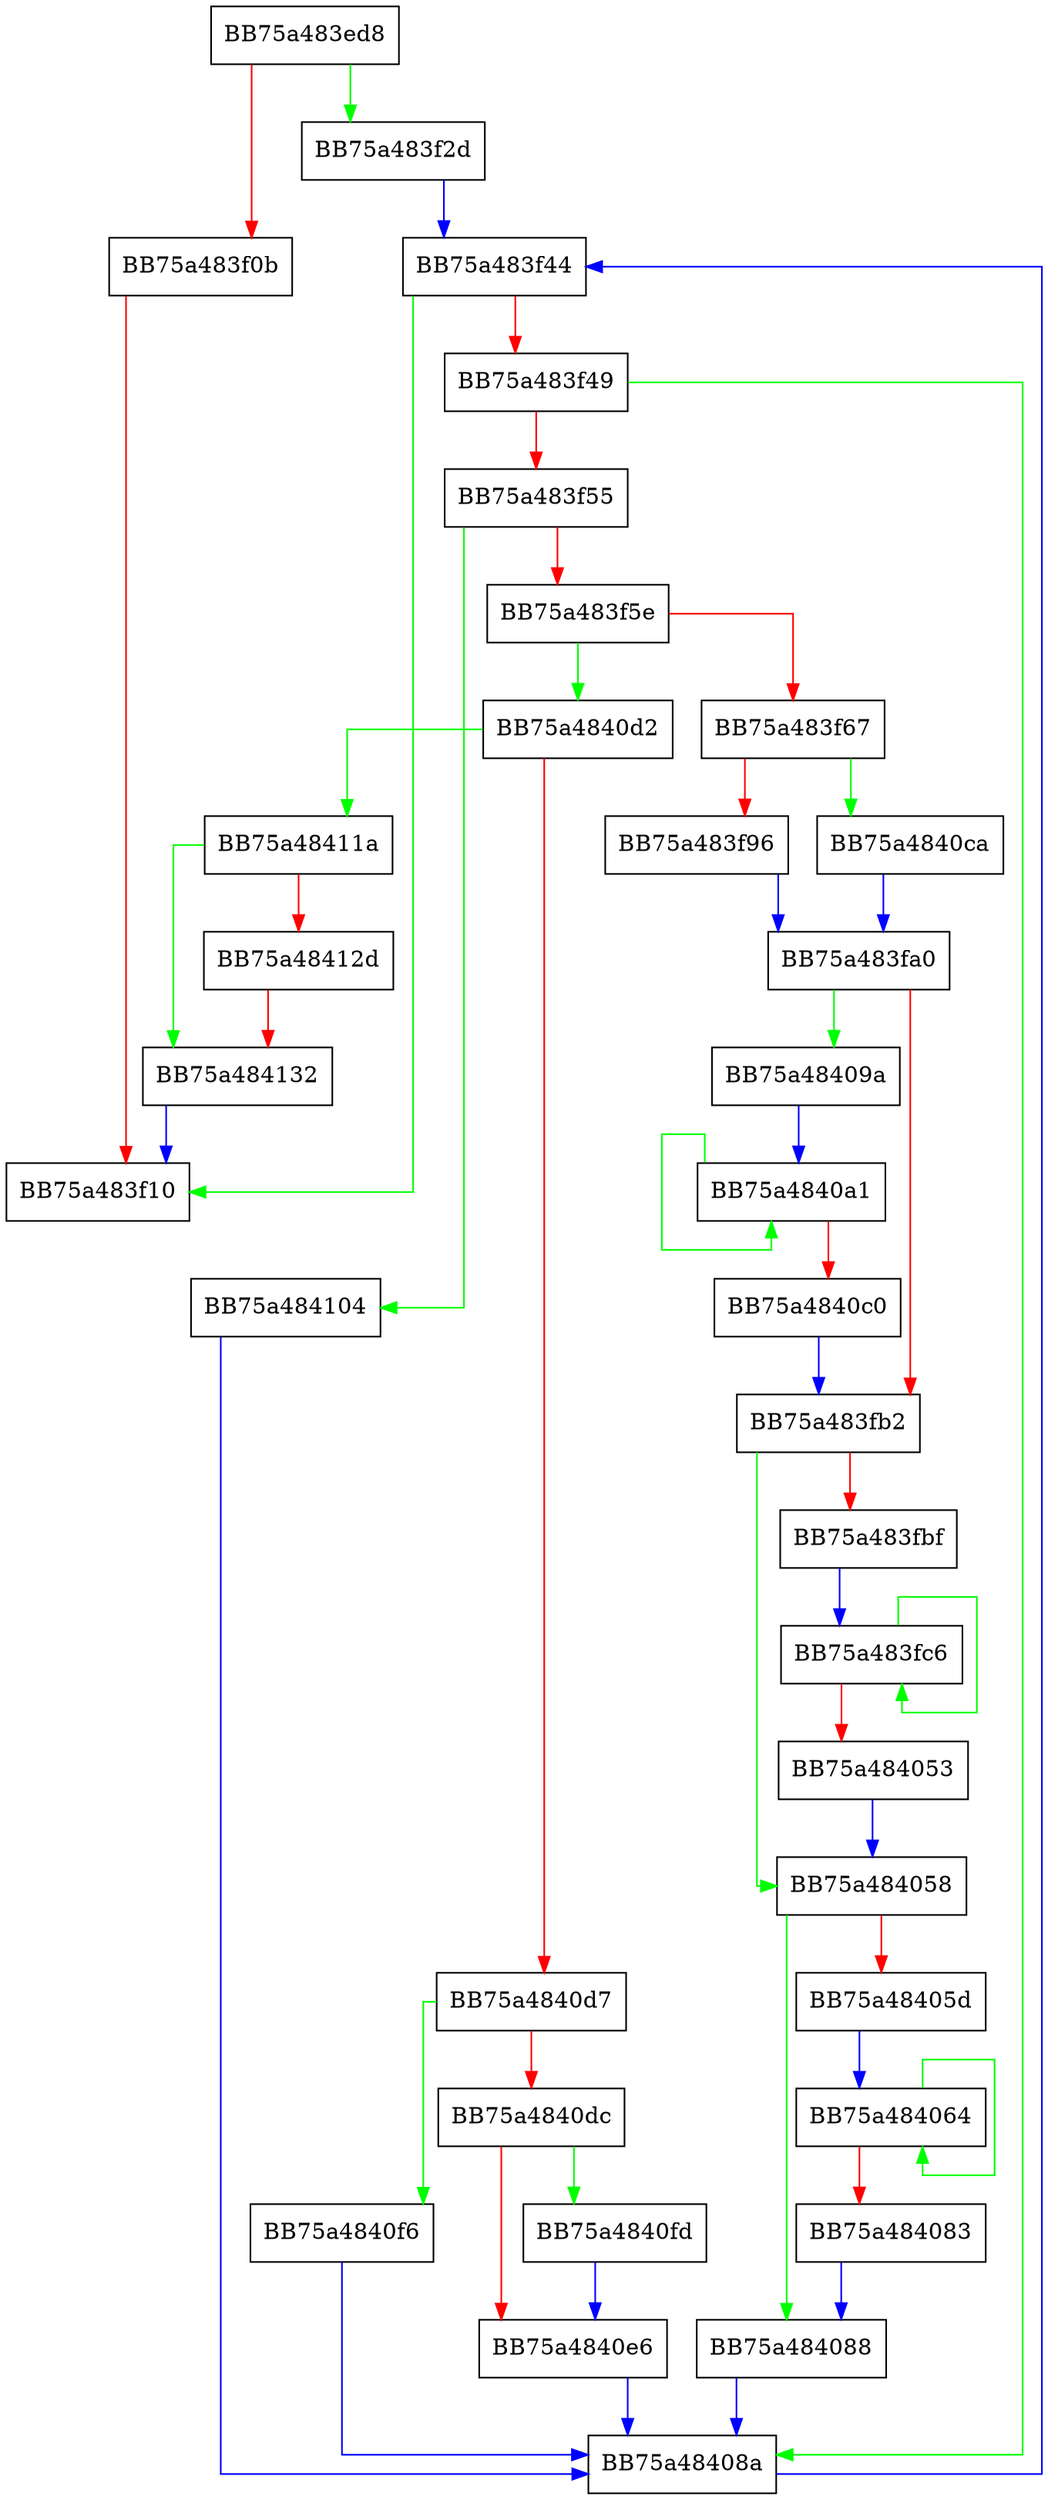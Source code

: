 digraph vfo_updatecrc {
  node [shape="box"];
  graph [splines=ortho];
  BB75a483ed8 -> BB75a483f2d [color="green"];
  BB75a483ed8 -> BB75a483f0b [color="red"];
  BB75a483f0b -> BB75a483f10 [color="red"];
  BB75a483f2d -> BB75a483f44 [color="blue"];
  BB75a483f44 -> BB75a483f10 [color="green"];
  BB75a483f44 -> BB75a483f49 [color="red"];
  BB75a483f49 -> BB75a48408a [color="green"];
  BB75a483f49 -> BB75a483f55 [color="red"];
  BB75a483f55 -> BB75a484104 [color="green"];
  BB75a483f55 -> BB75a483f5e [color="red"];
  BB75a483f5e -> BB75a4840d2 [color="green"];
  BB75a483f5e -> BB75a483f67 [color="red"];
  BB75a483f67 -> BB75a4840ca [color="green"];
  BB75a483f67 -> BB75a483f96 [color="red"];
  BB75a483f96 -> BB75a483fa0 [color="blue"];
  BB75a483fa0 -> BB75a48409a [color="green"];
  BB75a483fa0 -> BB75a483fb2 [color="red"];
  BB75a483fb2 -> BB75a484058 [color="green"];
  BB75a483fb2 -> BB75a483fbf [color="red"];
  BB75a483fbf -> BB75a483fc6 [color="blue"];
  BB75a483fc6 -> BB75a483fc6 [color="green"];
  BB75a483fc6 -> BB75a484053 [color="red"];
  BB75a484053 -> BB75a484058 [color="blue"];
  BB75a484058 -> BB75a484088 [color="green"];
  BB75a484058 -> BB75a48405d [color="red"];
  BB75a48405d -> BB75a484064 [color="blue"];
  BB75a484064 -> BB75a484064 [color="green"];
  BB75a484064 -> BB75a484083 [color="red"];
  BB75a484083 -> BB75a484088 [color="blue"];
  BB75a484088 -> BB75a48408a [color="blue"];
  BB75a48408a -> BB75a483f44 [color="blue"];
  BB75a48409a -> BB75a4840a1 [color="blue"];
  BB75a4840a1 -> BB75a4840a1 [color="green"];
  BB75a4840a1 -> BB75a4840c0 [color="red"];
  BB75a4840c0 -> BB75a483fb2 [color="blue"];
  BB75a4840ca -> BB75a483fa0 [color="blue"];
  BB75a4840d2 -> BB75a48411a [color="green"];
  BB75a4840d2 -> BB75a4840d7 [color="red"];
  BB75a4840d7 -> BB75a4840f6 [color="green"];
  BB75a4840d7 -> BB75a4840dc [color="red"];
  BB75a4840dc -> BB75a4840fd [color="green"];
  BB75a4840dc -> BB75a4840e6 [color="red"];
  BB75a4840e6 -> BB75a48408a [color="blue"];
  BB75a4840f6 -> BB75a48408a [color="blue"];
  BB75a4840fd -> BB75a4840e6 [color="blue"];
  BB75a484104 -> BB75a48408a [color="blue"];
  BB75a48411a -> BB75a484132 [color="green"];
  BB75a48411a -> BB75a48412d [color="red"];
  BB75a48412d -> BB75a484132 [color="red"];
  BB75a484132 -> BB75a483f10 [color="blue"];
}